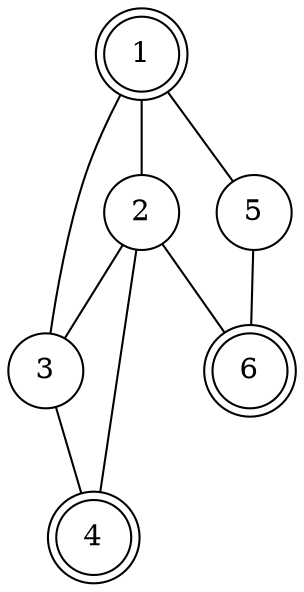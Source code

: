 graph g {
      graph[scale=0.5]
      1 [shape=doublecircle]
      2 [shape=circle]
      3 [shape=circle]
      4 [shape=doublecircle]
      5 [shape=circle]
      6 [shape=doublecircle]

      1 -- 2
      1 -- 3
      1 -- 5
      2 -- 3
      2 -- 4
      2 -- 6
      3 -- 4
      5 -- 6
}
